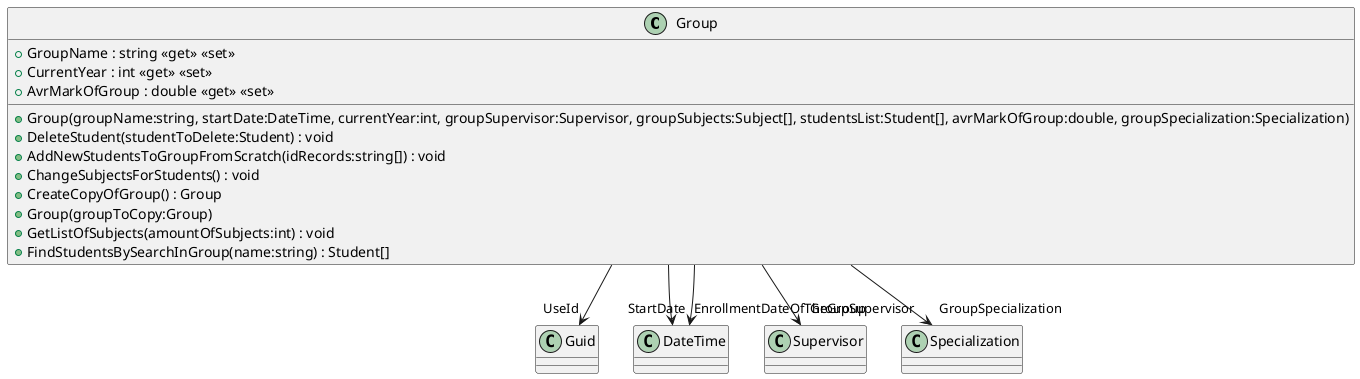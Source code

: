 @startuml
class Group {
    + Group(groupName:string, startDate:DateTime, currentYear:int, groupSupervisor:Supervisor, groupSubjects:Subject[], studentsList:Student[], avrMarkOfGroup:double, groupSpecialization:Specialization)
    + GroupName : string <<get>> <<set>>
    + CurrentYear : int <<get>> <<set>>
    + AvrMarkOfGroup : double <<get>> <<set>>
    + DeleteStudent(studentToDelete:Student) : void
    + AddNewStudentsToGroupFromScratch(idRecords:string[]) : void
    + ChangeSubjectsForStudents() : void
    + CreateCopyOfGroup() : Group
    + Group(groupToCopy:Group)
    + GetListOfSubjects(amountOfSubjects:int) : void
    + FindStudentsBySearchInGroup(name:string) : Student[]
}
Group --> "UseId" Guid
Group --> "EnrollmentDateOfTheGroup" DateTime
Group --> "GroupSupervisor" Supervisor
Group --> "GroupSpecialization" Specialization
Group --> "StartDate" DateTime
@enduml
